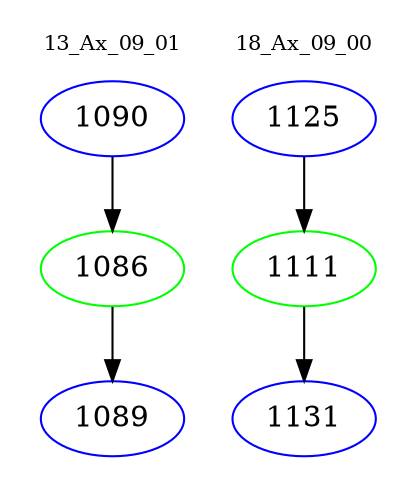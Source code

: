 digraph{
subgraph cluster_0 {
color = white
label = "13_Ax_09_01";
fontsize=10;
T0_1090 [label="1090", color="blue"]
T0_1090 -> T0_1086 [color="black"]
T0_1086 [label="1086", color="green"]
T0_1086 -> T0_1089 [color="black"]
T0_1089 [label="1089", color="blue"]
}
subgraph cluster_1 {
color = white
label = "18_Ax_09_00";
fontsize=10;
T1_1125 [label="1125", color="blue"]
T1_1125 -> T1_1111 [color="black"]
T1_1111 [label="1111", color="green"]
T1_1111 -> T1_1131 [color="black"]
T1_1131 [label="1131", color="blue"]
}
}
